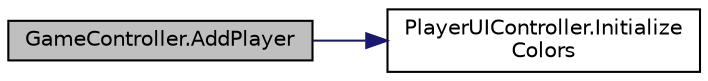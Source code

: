 digraph "GameController.AddPlayer"
{
 // INTERACTIVE_SVG=YES
 // LATEX_PDF_SIZE
  edge [fontname="Helvetica",fontsize="10",labelfontname="Helvetica",labelfontsize="10"];
  node [fontname="Helvetica",fontsize="10",shape=record];
  rankdir="LR";
  Node1 [label="GameController.AddPlayer",height=0.2,width=0.4,color="black", fillcolor="grey75", style="filled", fontcolor="black",tooltip=" "];
  Node1 -> Node2 [color="midnightblue",fontsize="10",style="solid",fontname="Helvetica"];
  Node2 [label="PlayerUIController.Initialize\lColors",height=0.2,width=0.4,color="black", fillcolor="white", style="filled",URL="$class_player_u_i_controller.html#a4ded39e7d1585b167b8efaf088a3fe0a",tooltip=" "];
}

